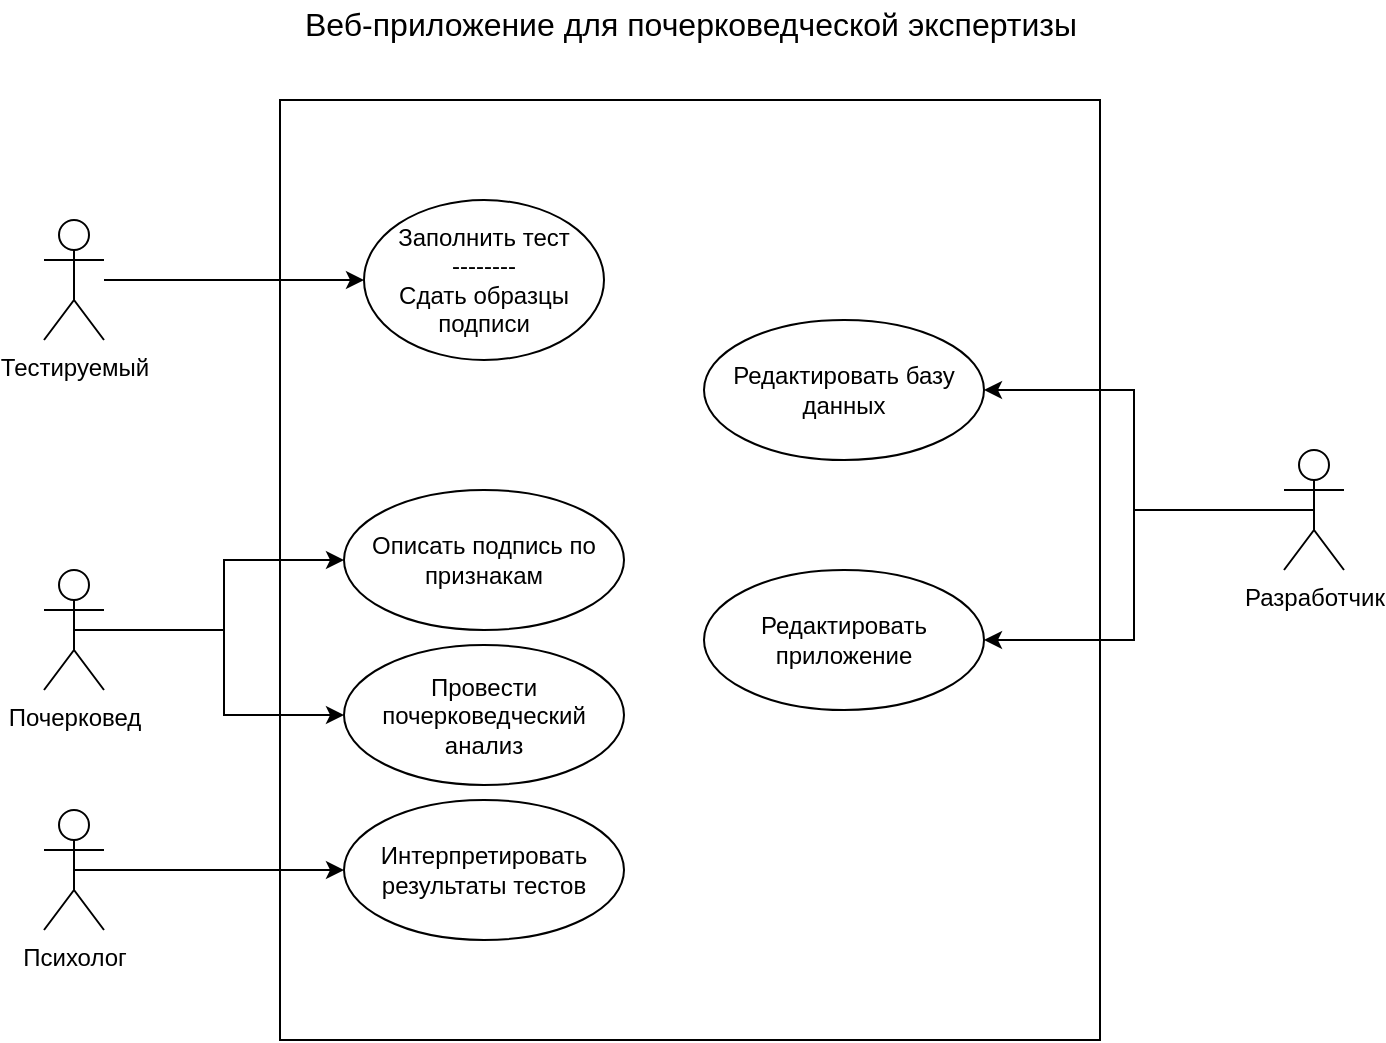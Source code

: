 <mxfile version="12.2.6" type="github" pages="1"><diagram id="sq087LJOg1igy7U2LMEV" name="Page-1"><mxGraphModel dx="932" dy="512" grid="1" gridSize="10" guides="1" tooltips="1" connect="1" arrows="1" fold="1" page="1" pageScale="1" pageWidth="827" pageHeight="1169" math="0" shadow="0"><root><mxCell id="0"/><mxCell id="1" parent="0"/><mxCell id="N9-KOVKX_0CebXbqmbMF-13" style="edgeStyle=orthogonalEdgeStyle;rounded=0;orthogonalLoop=1;jettySize=auto;html=1;entryX=0;entryY=0.5;entryDx=0;entryDy=0;" edge="1" parent="1" source="N9-KOVKX_0CebXbqmbMF-2" target="N9-KOVKX_0CebXbqmbMF-12"><mxGeometry relative="1" as="geometry"/></mxCell><mxCell id="N9-KOVKX_0CebXbqmbMF-2" value="Тестируемый" style="shape=umlActor;verticalLabelPosition=bottom;labelBackgroundColor=#ffffff;verticalAlign=top;html=1;" vertex="1" parent="1"><mxGeometry x="90" y="130" width="30" height="60" as="geometry"/></mxCell><mxCell id="N9-KOVKX_0CebXbqmbMF-18" style="edgeStyle=orthogonalEdgeStyle;rounded=0;orthogonalLoop=1;jettySize=auto;html=1;exitX=0.5;exitY=0.5;exitDx=0;exitDy=0;exitPerimeter=0;entryX=0;entryY=0.5;entryDx=0;entryDy=0;" edge="1" parent="1" source="N9-KOVKX_0CebXbqmbMF-9" target="N9-KOVKX_0CebXbqmbMF-15"><mxGeometry relative="1" as="geometry"/></mxCell><mxCell id="N9-KOVKX_0CebXbqmbMF-9" value="Психолог" style="shape=umlActor;verticalLabelPosition=bottom;labelBackgroundColor=#ffffff;verticalAlign=top;html=1;" vertex="1" parent="1"><mxGeometry x="90" y="425" width="30" height="60" as="geometry"/></mxCell><mxCell id="N9-KOVKX_0CebXbqmbMF-23" style="edgeStyle=orthogonalEdgeStyle;rounded=0;orthogonalLoop=1;jettySize=auto;html=1;exitX=0.5;exitY=0.5;exitDx=0;exitDy=0;exitPerimeter=0;entryX=1;entryY=0.5;entryDx=0;entryDy=0;" edge="1" parent="1" source="N9-KOVKX_0CebXbqmbMF-10" target="N9-KOVKX_0CebXbqmbMF-22"><mxGeometry relative="1" as="geometry"/></mxCell><mxCell id="N9-KOVKX_0CebXbqmbMF-25" style="edgeStyle=orthogonalEdgeStyle;rounded=0;orthogonalLoop=1;jettySize=auto;html=1;exitX=0.5;exitY=0.5;exitDx=0;exitDy=0;exitPerimeter=0;" edge="1" parent="1" source="N9-KOVKX_0CebXbqmbMF-10" target="N9-KOVKX_0CebXbqmbMF-24"><mxGeometry relative="1" as="geometry"/></mxCell><mxCell id="N9-KOVKX_0CebXbqmbMF-10" value="Разработчик" style="shape=umlActor;verticalLabelPosition=bottom;labelBackgroundColor=#ffffff;verticalAlign=top;html=1;" vertex="1" parent="1"><mxGeometry x="710" y="245" width="30" height="60" as="geometry"/></mxCell><mxCell id="N9-KOVKX_0CebXbqmbMF-11" value="" style="rounded=0;whiteSpace=wrap;html=1;fillColor=none;" vertex="1" parent="1"><mxGeometry x="208" y="70" width="410" height="470" as="geometry"/></mxCell><mxCell id="N9-KOVKX_0CebXbqmbMF-12" value="Заполнить тест&lt;br&gt;--------&lt;br&gt;Сдать образцы подписи" style="ellipse;whiteSpace=wrap;html=1;fillColor=none;" vertex="1" parent="1"><mxGeometry x="250" y="120" width="120" height="80" as="geometry"/></mxCell><mxCell id="N9-KOVKX_0CebXbqmbMF-14" value="Описать подпись по признакам" style="ellipse;whiteSpace=wrap;html=1;fillColor=none;" vertex="1" parent="1"><mxGeometry x="240" y="265" width="140" height="70" as="geometry"/></mxCell><mxCell id="N9-KOVKX_0CebXbqmbMF-15" value="Интерпретировать результаты тестов" style="ellipse;whiteSpace=wrap;html=1;fillColor=none;" vertex="1" parent="1"><mxGeometry x="240" y="420" width="140" height="70" as="geometry"/></mxCell><mxCell id="N9-KOVKX_0CebXbqmbMF-16" value="Провести почерковедческий анализ" style="ellipse;whiteSpace=wrap;html=1;fillColor=none;" vertex="1" parent="1"><mxGeometry x="240" y="342.5" width="140" height="70" as="geometry"/></mxCell><mxCell id="N9-KOVKX_0CebXbqmbMF-20" style="edgeStyle=orthogonalEdgeStyle;rounded=0;orthogonalLoop=1;jettySize=auto;html=1;exitX=0.5;exitY=0.5;exitDx=0;exitDy=0;exitPerimeter=0;entryX=0;entryY=0.5;entryDx=0;entryDy=0;" edge="1" parent="1" source="N9-KOVKX_0CebXbqmbMF-17" target="N9-KOVKX_0CebXbqmbMF-16"><mxGeometry relative="1" as="geometry"/></mxCell><mxCell id="N9-KOVKX_0CebXbqmbMF-21" style="edgeStyle=orthogonalEdgeStyle;rounded=0;orthogonalLoop=1;jettySize=auto;html=1;exitX=0.5;exitY=0.5;exitDx=0;exitDy=0;exitPerimeter=0;entryX=0;entryY=0.5;entryDx=0;entryDy=0;" edge="1" parent="1" source="N9-KOVKX_0CebXbqmbMF-17" target="N9-KOVKX_0CebXbqmbMF-14"><mxGeometry relative="1" as="geometry"/></mxCell><mxCell id="N9-KOVKX_0CebXbqmbMF-17" value="Почерковед" style="shape=umlActor;verticalLabelPosition=bottom;labelBackgroundColor=#ffffff;verticalAlign=top;html=1;fillColor=none;" vertex="1" parent="1"><mxGeometry x="90" y="305" width="30" height="60" as="geometry"/></mxCell><mxCell id="N9-KOVKX_0CebXbqmbMF-22" value="Редактировать базу данных" style="ellipse;whiteSpace=wrap;html=1;fillColor=none;" vertex="1" parent="1"><mxGeometry x="420" y="180" width="140" height="70" as="geometry"/></mxCell><mxCell id="N9-KOVKX_0CebXbqmbMF-24" value="Редактировать приложение" style="ellipse;whiteSpace=wrap;html=1;fillColor=none;" vertex="1" parent="1"><mxGeometry x="420" y="305" width="140" height="70" as="geometry"/></mxCell><mxCell id="N9-KOVKX_0CebXbqmbMF-26" value="&lt;font style=&quot;font-size: 16px&quot;&gt;Веб-приложение для почерковедческой экспертизы&lt;/font&gt;" style="text;html=1;resizable=0;points=[];autosize=1;align=center;verticalAlign=top;spacingTop=-4;" vertex="1" parent="1"><mxGeometry x="208" y="20" width="410" height="20" as="geometry"/></mxCell></root></mxGraphModel></diagram></mxfile>